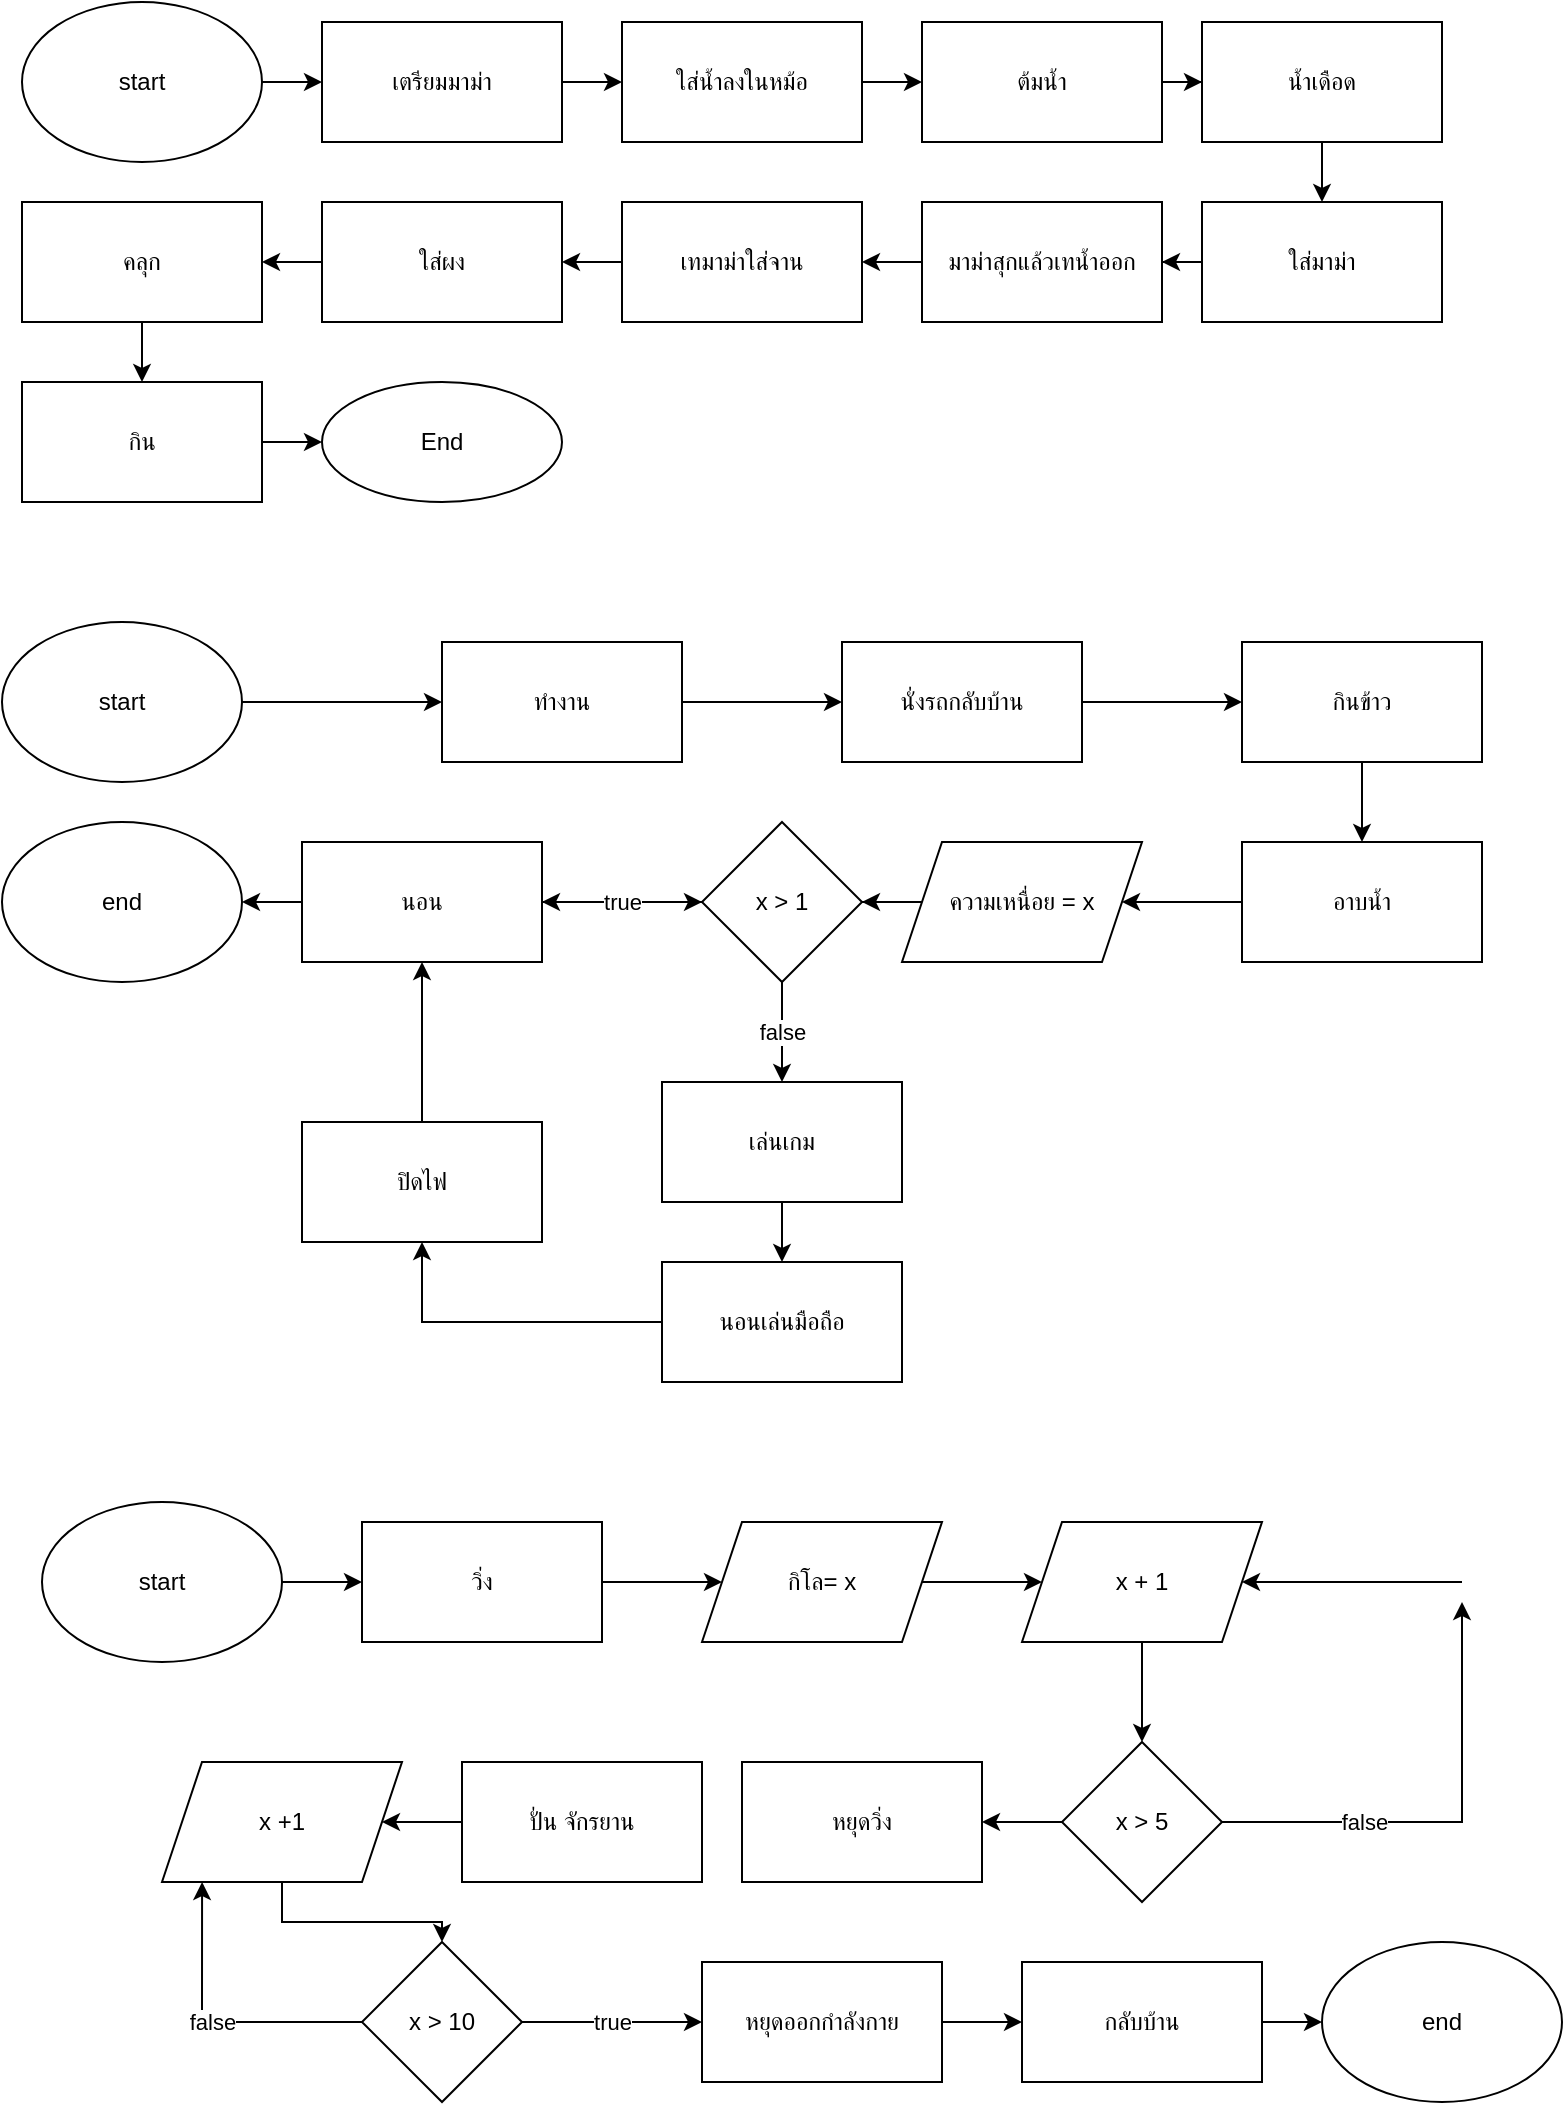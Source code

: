 <mxfile version="20.6.0" type="github">
  <diagram id="-UNeOo8vth_LtwBms9J3" name="Page-1">
    <mxGraphModel dx="1038" dy="579" grid="1" gridSize="10" guides="1" tooltips="1" connect="1" arrows="1" fold="1" page="1" pageScale="1" pageWidth="850" pageHeight="1100" math="0" shadow="0">
      <root>
        <mxCell id="0" />
        <mxCell id="1" parent="0" />
        <mxCell id="zoTnUmoQX1SKPd96RVCC-13" value="" style="edgeStyle=orthogonalEdgeStyle;rounded=0;orthogonalLoop=1;jettySize=auto;html=1;" edge="1" parent="1" source="zoTnUmoQX1SKPd96RVCC-1" target="zoTnUmoQX1SKPd96RVCC-4">
          <mxGeometry relative="1" as="geometry" />
        </mxCell>
        <mxCell id="zoTnUmoQX1SKPd96RVCC-1" value="start" style="ellipse;whiteSpace=wrap;html=1;" vertex="1" parent="1">
          <mxGeometry x="30" y="30" width="120" height="80" as="geometry" />
        </mxCell>
        <mxCell id="zoTnUmoQX1SKPd96RVCC-8" value="" style="edgeStyle=orthogonalEdgeStyle;rounded=0;orthogonalLoop=1;jettySize=auto;html=1;" edge="1" parent="1" source="zoTnUmoQX1SKPd96RVCC-4" target="zoTnUmoQX1SKPd96RVCC-7">
          <mxGeometry relative="1" as="geometry" />
        </mxCell>
        <mxCell id="zoTnUmoQX1SKPd96RVCC-4" value="เตรียมมาม่า" style="rounded=0;whiteSpace=wrap;html=1;" vertex="1" parent="1">
          <mxGeometry x="180" y="40" width="120" height="60" as="geometry" />
        </mxCell>
        <mxCell id="zoTnUmoQX1SKPd96RVCC-10" value="" style="edgeStyle=orthogonalEdgeStyle;rounded=0;orthogonalLoop=1;jettySize=auto;html=1;" edge="1" parent="1" source="zoTnUmoQX1SKPd96RVCC-7" target="zoTnUmoQX1SKPd96RVCC-9">
          <mxGeometry relative="1" as="geometry" />
        </mxCell>
        <mxCell id="zoTnUmoQX1SKPd96RVCC-7" value="ใส่น้ำลงในหม้อ" style="rounded=0;whiteSpace=wrap;html=1;" vertex="1" parent="1">
          <mxGeometry x="330" y="40" width="120" height="60" as="geometry" />
        </mxCell>
        <mxCell id="zoTnUmoQX1SKPd96RVCC-12" value="" style="edgeStyle=orthogonalEdgeStyle;rounded=0;orthogonalLoop=1;jettySize=auto;html=1;" edge="1" parent="1" source="zoTnUmoQX1SKPd96RVCC-9" target="zoTnUmoQX1SKPd96RVCC-11">
          <mxGeometry relative="1" as="geometry" />
        </mxCell>
        <mxCell id="zoTnUmoQX1SKPd96RVCC-9" value="ต้มน้ำ" style="rounded=0;whiteSpace=wrap;html=1;" vertex="1" parent="1">
          <mxGeometry x="480" y="40" width="120" height="60" as="geometry" />
        </mxCell>
        <mxCell id="zoTnUmoQX1SKPd96RVCC-15" value="" style="edgeStyle=orthogonalEdgeStyle;rounded=0;orthogonalLoop=1;jettySize=auto;html=1;" edge="1" parent="1" source="zoTnUmoQX1SKPd96RVCC-11" target="zoTnUmoQX1SKPd96RVCC-14">
          <mxGeometry relative="1" as="geometry" />
        </mxCell>
        <mxCell id="zoTnUmoQX1SKPd96RVCC-11" value="น้ำเดือด" style="rounded=0;whiteSpace=wrap;html=1;" vertex="1" parent="1">
          <mxGeometry x="620" y="40" width="120" height="60" as="geometry" />
        </mxCell>
        <mxCell id="zoTnUmoQX1SKPd96RVCC-17" value="" style="edgeStyle=orthogonalEdgeStyle;rounded=0;orthogonalLoop=1;jettySize=auto;html=1;" edge="1" parent="1" source="zoTnUmoQX1SKPd96RVCC-14" target="zoTnUmoQX1SKPd96RVCC-16">
          <mxGeometry relative="1" as="geometry" />
        </mxCell>
        <mxCell id="zoTnUmoQX1SKPd96RVCC-14" value="ใส่มาม่า" style="rounded=0;whiteSpace=wrap;html=1;" vertex="1" parent="1">
          <mxGeometry x="620" y="130" width="120" height="60" as="geometry" />
        </mxCell>
        <mxCell id="zoTnUmoQX1SKPd96RVCC-19" value="" style="edgeStyle=orthogonalEdgeStyle;rounded=0;orthogonalLoop=1;jettySize=auto;html=1;" edge="1" parent="1" source="zoTnUmoQX1SKPd96RVCC-16" target="zoTnUmoQX1SKPd96RVCC-18">
          <mxGeometry relative="1" as="geometry" />
        </mxCell>
        <mxCell id="zoTnUmoQX1SKPd96RVCC-16" value="มาม่าสุกแล้วเทน้ำออก&lt;br&gt;" style="rounded=0;whiteSpace=wrap;html=1;" vertex="1" parent="1">
          <mxGeometry x="480" y="130" width="120" height="60" as="geometry" />
        </mxCell>
        <mxCell id="zoTnUmoQX1SKPd96RVCC-21" value="" style="edgeStyle=orthogonalEdgeStyle;rounded=0;orthogonalLoop=1;jettySize=auto;html=1;" edge="1" parent="1" source="zoTnUmoQX1SKPd96RVCC-18" target="zoTnUmoQX1SKPd96RVCC-20">
          <mxGeometry relative="1" as="geometry" />
        </mxCell>
        <mxCell id="zoTnUmoQX1SKPd96RVCC-18" value="เทมาม่าใส่จาน" style="whiteSpace=wrap;html=1;rounded=0;" vertex="1" parent="1">
          <mxGeometry x="330" y="130" width="120" height="60" as="geometry" />
        </mxCell>
        <mxCell id="zoTnUmoQX1SKPd96RVCC-23" value="" style="edgeStyle=orthogonalEdgeStyle;rounded=0;orthogonalLoop=1;jettySize=auto;html=1;" edge="1" parent="1" source="zoTnUmoQX1SKPd96RVCC-20" target="zoTnUmoQX1SKPd96RVCC-22">
          <mxGeometry relative="1" as="geometry" />
        </mxCell>
        <mxCell id="zoTnUmoQX1SKPd96RVCC-20" value="ใส่ผง" style="whiteSpace=wrap;html=1;rounded=0;" vertex="1" parent="1">
          <mxGeometry x="180" y="130" width="120" height="60" as="geometry" />
        </mxCell>
        <mxCell id="zoTnUmoQX1SKPd96RVCC-25" value="" style="edgeStyle=orthogonalEdgeStyle;rounded=0;orthogonalLoop=1;jettySize=auto;html=1;" edge="1" parent="1" source="zoTnUmoQX1SKPd96RVCC-22" target="zoTnUmoQX1SKPd96RVCC-24">
          <mxGeometry relative="1" as="geometry" />
        </mxCell>
        <mxCell id="zoTnUmoQX1SKPd96RVCC-22" value="คลุก" style="whiteSpace=wrap;html=1;rounded=0;" vertex="1" parent="1">
          <mxGeometry x="30" y="130" width="120" height="60" as="geometry" />
        </mxCell>
        <mxCell id="zoTnUmoQX1SKPd96RVCC-28" value="" style="edgeStyle=orthogonalEdgeStyle;rounded=0;orthogonalLoop=1;jettySize=auto;html=1;" edge="1" parent="1" source="zoTnUmoQX1SKPd96RVCC-24" target="zoTnUmoQX1SKPd96RVCC-27">
          <mxGeometry relative="1" as="geometry" />
        </mxCell>
        <mxCell id="zoTnUmoQX1SKPd96RVCC-24" value="กิน" style="whiteSpace=wrap;html=1;rounded=0;" vertex="1" parent="1">
          <mxGeometry x="30" y="220" width="120" height="60" as="geometry" />
        </mxCell>
        <mxCell id="zoTnUmoQX1SKPd96RVCC-27" value="End" style="ellipse;whiteSpace=wrap;html=1;rounded=0;" vertex="1" parent="1">
          <mxGeometry x="180" y="220" width="120" height="60" as="geometry" />
        </mxCell>
        <mxCell id="zoTnUmoQX1SKPd96RVCC-45" value="" style="edgeStyle=orthogonalEdgeStyle;rounded=0;orthogonalLoop=1;jettySize=auto;html=1;" edge="1" parent="1" source="zoTnUmoQX1SKPd96RVCC-29" target="zoTnUmoQX1SKPd96RVCC-44">
          <mxGeometry relative="1" as="geometry" />
        </mxCell>
        <mxCell id="zoTnUmoQX1SKPd96RVCC-29" value="start" style="ellipse;whiteSpace=wrap;html=1;" vertex="1" parent="1">
          <mxGeometry x="20" y="340" width="120" height="80" as="geometry" />
        </mxCell>
        <mxCell id="zoTnUmoQX1SKPd96RVCC-47" value="" style="edgeStyle=orthogonalEdgeStyle;rounded=0;orthogonalLoop=1;jettySize=auto;html=1;" edge="1" parent="1" source="zoTnUmoQX1SKPd96RVCC-44" target="zoTnUmoQX1SKPd96RVCC-46">
          <mxGeometry relative="1" as="geometry" />
        </mxCell>
        <mxCell id="zoTnUmoQX1SKPd96RVCC-44" value="ทำงาน" style="whiteSpace=wrap;html=1;" vertex="1" parent="1">
          <mxGeometry x="240" y="350" width="120" height="60" as="geometry" />
        </mxCell>
        <mxCell id="zoTnUmoQX1SKPd96RVCC-49" value="" style="edgeStyle=orthogonalEdgeStyle;rounded=0;orthogonalLoop=1;jettySize=auto;html=1;" edge="1" parent="1" source="zoTnUmoQX1SKPd96RVCC-46" target="zoTnUmoQX1SKPd96RVCC-48">
          <mxGeometry relative="1" as="geometry" />
        </mxCell>
        <mxCell id="zoTnUmoQX1SKPd96RVCC-46" value="นั่งรถกลับบ้าน" style="whiteSpace=wrap;html=1;" vertex="1" parent="1">
          <mxGeometry x="440" y="350" width="120" height="60" as="geometry" />
        </mxCell>
        <mxCell id="zoTnUmoQX1SKPd96RVCC-51" value="" style="edgeStyle=orthogonalEdgeStyle;rounded=0;orthogonalLoop=1;jettySize=auto;html=1;" edge="1" parent="1" source="zoTnUmoQX1SKPd96RVCC-48" target="zoTnUmoQX1SKPd96RVCC-50">
          <mxGeometry relative="1" as="geometry" />
        </mxCell>
        <mxCell id="zoTnUmoQX1SKPd96RVCC-48" value="กินข้าว" style="whiteSpace=wrap;html=1;" vertex="1" parent="1">
          <mxGeometry x="640" y="350" width="120" height="60" as="geometry" />
        </mxCell>
        <mxCell id="zoTnUmoQX1SKPd96RVCC-55" value="" style="edgeStyle=orthogonalEdgeStyle;rounded=0;orthogonalLoop=1;jettySize=auto;html=1;" edge="1" parent="1" source="zoTnUmoQX1SKPd96RVCC-50" target="zoTnUmoQX1SKPd96RVCC-54">
          <mxGeometry relative="1" as="geometry" />
        </mxCell>
        <mxCell id="zoTnUmoQX1SKPd96RVCC-50" value="อาบน้ำ" style="whiteSpace=wrap;html=1;" vertex="1" parent="1">
          <mxGeometry x="640" y="450" width="120" height="60" as="geometry" />
        </mxCell>
        <mxCell id="zoTnUmoQX1SKPd96RVCC-57" value="" style="edgeStyle=orthogonalEdgeStyle;rounded=0;orthogonalLoop=1;jettySize=auto;html=1;" edge="1" parent="1" source="zoTnUmoQX1SKPd96RVCC-54" target="zoTnUmoQX1SKPd96RVCC-56">
          <mxGeometry relative="1" as="geometry" />
        </mxCell>
        <mxCell id="zoTnUmoQX1SKPd96RVCC-54" value="ความเหนื่อย = x" style="shape=parallelogram;perimeter=parallelogramPerimeter;whiteSpace=wrap;html=1;fixedSize=1;" vertex="1" parent="1">
          <mxGeometry x="470" y="450" width="120" height="60" as="geometry" />
        </mxCell>
        <mxCell id="zoTnUmoQX1SKPd96RVCC-59" value="" style="edgeStyle=orthogonalEdgeStyle;rounded=0;orthogonalLoop=1;jettySize=auto;html=1;" edge="1" parent="1" source="zoTnUmoQX1SKPd96RVCC-56" target="zoTnUmoQX1SKPd96RVCC-58">
          <mxGeometry relative="1" as="geometry" />
        </mxCell>
        <mxCell id="zoTnUmoQX1SKPd96RVCC-63" value="false" style="edgeStyle=orthogonalEdgeStyle;rounded=0;orthogonalLoop=1;jettySize=auto;html=1;" edge="1" parent="1" source="zoTnUmoQX1SKPd96RVCC-56" target="zoTnUmoQX1SKPd96RVCC-62">
          <mxGeometry relative="1" as="geometry" />
        </mxCell>
        <mxCell id="zoTnUmoQX1SKPd96RVCC-56" value="x &amp;gt; 1" style="rhombus;whiteSpace=wrap;html=1;" vertex="1" parent="1">
          <mxGeometry x="370" y="440" width="80" height="80" as="geometry" />
        </mxCell>
        <mxCell id="zoTnUmoQX1SKPd96RVCC-61" value="" style="edgeStyle=orthogonalEdgeStyle;rounded=0;orthogonalLoop=1;jettySize=auto;html=1;" edge="1" parent="1" source="zoTnUmoQX1SKPd96RVCC-58" target="zoTnUmoQX1SKPd96RVCC-60">
          <mxGeometry relative="1" as="geometry" />
        </mxCell>
        <mxCell id="zoTnUmoQX1SKPd96RVCC-66" value="true" style="edgeStyle=orthogonalEdgeStyle;rounded=0;orthogonalLoop=1;jettySize=auto;html=1;" edge="1" parent="1" source="zoTnUmoQX1SKPd96RVCC-58" target="zoTnUmoQX1SKPd96RVCC-56">
          <mxGeometry relative="1" as="geometry" />
        </mxCell>
        <mxCell id="zoTnUmoQX1SKPd96RVCC-58" value="นอน" style="whiteSpace=wrap;html=1;" vertex="1" parent="1">
          <mxGeometry x="170" y="450" width="120" height="60" as="geometry" />
        </mxCell>
        <mxCell id="zoTnUmoQX1SKPd96RVCC-60" value="end" style="ellipse;whiteSpace=wrap;html=1;" vertex="1" parent="1">
          <mxGeometry x="20" y="440" width="120" height="80" as="geometry" />
        </mxCell>
        <mxCell id="zoTnUmoQX1SKPd96RVCC-69" value="" style="edgeStyle=orthogonalEdgeStyle;rounded=0;orthogonalLoop=1;jettySize=auto;html=1;" edge="1" parent="1" source="zoTnUmoQX1SKPd96RVCC-62" target="zoTnUmoQX1SKPd96RVCC-68">
          <mxGeometry relative="1" as="geometry" />
        </mxCell>
        <mxCell id="zoTnUmoQX1SKPd96RVCC-62" value="เล่นเกม" style="whiteSpace=wrap;html=1;" vertex="1" parent="1">
          <mxGeometry x="350" y="570" width="120" height="60" as="geometry" />
        </mxCell>
        <mxCell id="zoTnUmoQX1SKPd96RVCC-74" style="edgeStyle=orthogonalEdgeStyle;rounded=0;orthogonalLoop=1;jettySize=auto;html=1;exitX=1;exitY=0.5;exitDx=0;exitDy=0;entryX=0;entryY=0.5;entryDx=0;entryDy=0;" edge="1" parent="1" source="zoTnUmoQX1SKPd96RVCC-67" target="zoTnUmoQX1SKPd96RVCC-73">
          <mxGeometry relative="1" as="geometry" />
        </mxCell>
        <mxCell id="zoTnUmoQX1SKPd96RVCC-67" value="start" style="ellipse;whiteSpace=wrap;html=1;" vertex="1" parent="1">
          <mxGeometry x="40" y="780" width="120" height="80" as="geometry" />
        </mxCell>
        <mxCell id="zoTnUmoQX1SKPd96RVCC-71" style="edgeStyle=orthogonalEdgeStyle;rounded=0;orthogonalLoop=1;jettySize=auto;html=1;exitX=0;exitY=0.5;exitDx=0;exitDy=0;entryX=0.5;entryY=1;entryDx=0;entryDy=0;" edge="1" parent="1" source="zoTnUmoQX1SKPd96RVCC-68" target="zoTnUmoQX1SKPd96RVCC-70">
          <mxGeometry relative="1" as="geometry" />
        </mxCell>
        <mxCell id="zoTnUmoQX1SKPd96RVCC-68" value="นอนเล่นมือถือ&lt;br&gt;" style="rounded=0;whiteSpace=wrap;html=1;" vertex="1" parent="1">
          <mxGeometry x="350" y="660" width="120" height="60" as="geometry" />
        </mxCell>
        <mxCell id="zoTnUmoQX1SKPd96RVCC-72" style="edgeStyle=orthogonalEdgeStyle;rounded=0;orthogonalLoop=1;jettySize=auto;html=1;exitX=0.5;exitY=0;exitDx=0;exitDy=0;" edge="1" parent="1" source="zoTnUmoQX1SKPd96RVCC-70" target="zoTnUmoQX1SKPd96RVCC-58">
          <mxGeometry relative="1" as="geometry" />
        </mxCell>
        <mxCell id="zoTnUmoQX1SKPd96RVCC-70" value="ปิดไฟ" style="rounded=0;whiteSpace=wrap;html=1;" vertex="1" parent="1">
          <mxGeometry x="170" y="590" width="120" height="60" as="geometry" />
        </mxCell>
        <mxCell id="zoTnUmoQX1SKPd96RVCC-76" style="edgeStyle=orthogonalEdgeStyle;rounded=0;orthogonalLoop=1;jettySize=auto;html=1;exitX=1;exitY=0.5;exitDx=0;exitDy=0;entryX=0;entryY=0.5;entryDx=0;entryDy=0;" edge="1" parent="1" source="zoTnUmoQX1SKPd96RVCC-73" target="zoTnUmoQX1SKPd96RVCC-75">
          <mxGeometry relative="1" as="geometry" />
        </mxCell>
        <mxCell id="zoTnUmoQX1SKPd96RVCC-73" value="วิ่ง" style="rounded=0;whiteSpace=wrap;html=1;" vertex="1" parent="1">
          <mxGeometry x="200" y="790" width="120" height="60" as="geometry" />
        </mxCell>
        <mxCell id="zoTnUmoQX1SKPd96RVCC-78" style="edgeStyle=orthogonalEdgeStyle;rounded=0;orthogonalLoop=1;jettySize=auto;html=1;exitX=1;exitY=0.5;exitDx=0;exitDy=0;entryX=0;entryY=0.5;entryDx=0;entryDy=0;" edge="1" parent="1" source="zoTnUmoQX1SKPd96RVCC-75" target="zoTnUmoQX1SKPd96RVCC-77">
          <mxGeometry relative="1" as="geometry" />
        </mxCell>
        <mxCell id="zoTnUmoQX1SKPd96RVCC-75" value="กิโล= x" style="shape=parallelogram;perimeter=parallelogramPerimeter;whiteSpace=wrap;html=1;fixedSize=1;" vertex="1" parent="1">
          <mxGeometry x="370" y="790" width="120" height="60" as="geometry" />
        </mxCell>
        <mxCell id="zoTnUmoQX1SKPd96RVCC-80" style="edgeStyle=orthogonalEdgeStyle;rounded=0;orthogonalLoop=1;jettySize=auto;html=1;entryX=0.5;entryY=0;entryDx=0;entryDy=0;" edge="1" parent="1" source="zoTnUmoQX1SKPd96RVCC-77" target="zoTnUmoQX1SKPd96RVCC-79">
          <mxGeometry relative="1" as="geometry" />
        </mxCell>
        <mxCell id="zoTnUmoQX1SKPd96RVCC-77" value="x + 1" style="shape=parallelogram;perimeter=parallelogramPerimeter;whiteSpace=wrap;html=1;fixedSize=1;" vertex="1" parent="1">
          <mxGeometry x="530" y="790" width="120" height="60" as="geometry" />
        </mxCell>
        <mxCell id="zoTnUmoQX1SKPd96RVCC-82" style="edgeStyle=orthogonalEdgeStyle;rounded=0;orthogonalLoop=1;jettySize=auto;html=1;exitX=1;exitY=0.5;exitDx=0;exitDy=0;" edge="1" parent="1" source="zoTnUmoQX1SKPd96RVCC-79">
          <mxGeometry relative="1" as="geometry">
            <mxPoint x="750" y="830" as="targetPoint" />
            <Array as="points">
              <mxPoint x="750" y="940" />
            </Array>
          </mxGeometry>
        </mxCell>
        <mxCell id="zoTnUmoQX1SKPd96RVCC-84" value="false" style="edgeLabel;html=1;align=center;verticalAlign=middle;resizable=0;points=[];" vertex="1" connectable="0" parent="zoTnUmoQX1SKPd96RVCC-82">
          <mxGeometry x="-0.386" relative="1" as="geometry">
            <mxPoint as="offset" />
          </mxGeometry>
        </mxCell>
        <mxCell id="zoTnUmoQX1SKPd96RVCC-86" value="" style="edgeStyle=orthogonalEdgeStyle;rounded=0;orthogonalLoop=1;jettySize=auto;html=1;" edge="1" parent="1" source="zoTnUmoQX1SKPd96RVCC-79" target="zoTnUmoQX1SKPd96RVCC-85">
          <mxGeometry relative="1" as="geometry" />
        </mxCell>
        <mxCell id="zoTnUmoQX1SKPd96RVCC-79" value="x &amp;gt; 5" style="rhombus;whiteSpace=wrap;html=1;" vertex="1" parent="1">
          <mxGeometry x="550" y="900" width="80" height="80" as="geometry" />
        </mxCell>
        <mxCell id="zoTnUmoQX1SKPd96RVCC-83" value="" style="endArrow=classic;html=1;rounded=0;entryX=1;entryY=0.5;entryDx=0;entryDy=0;" edge="1" parent="1" target="zoTnUmoQX1SKPd96RVCC-77">
          <mxGeometry width="50" height="50" relative="1" as="geometry">
            <mxPoint x="750" y="820" as="sourcePoint" />
            <mxPoint x="720" y="750" as="targetPoint" />
          </mxGeometry>
        </mxCell>
        <mxCell id="zoTnUmoQX1SKPd96RVCC-85" value="หยุดวิ่ง" style="rounded=0;whiteSpace=wrap;html=1;" vertex="1" parent="1">
          <mxGeometry x="390" y="910" width="120" height="60" as="geometry" />
        </mxCell>
        <mxCell id="zoTnUmoQX1SKPd96RVCC-97" value="" style="edgeStyle=orthogonalEdgeStyle;rounded=0;orthogonalLoop=1;jettySize=auto;html=1;" edge="1" parent="1" source="zoTnUmoQX1SKPd96RVCC-94" target="zoTnUmoQX1SKPd96RVCC-96">
          <mxGeometry relative="1" as="geometry" />
        </mxCell>
        <mxCell id="zoTnUmoQX1SKPd96RVCC-94" value="ปั่น จักรยาน" style="rounded=0;whiteSpace=wrap;html=1;" vertex="1" parent="1">
          <mxGeometry x="250" y="910" width="120" height="60" as="geometry" />
        </mxCell>
        <mxCell id="zoTnUmoQX1SKPd96RVCC-99" value="" style="edgeStyle=orthogonalEdgeStyle;rounded=0;orthogonalLoop=1;jettySize=auto;html=1;" edge="1" parent="1" source="zoTnUmoQX1SKPd96RVCC-96" target="zoTnUmoQX1SKPd96RVCC-98">
          <mxGeometry relative="1" as="geometry" />
        </mxCell>
        <mxCell id="zoTnUmoQX1SKPd96RVCC-96" value="x +1&lt;br&gt;" style="shape=parallelogram;perimeter=parallelogramPerimeter;whiteSpace=wrap;html=1;fixedSize=1;" vertex="1" parent="1">
          <mxGeometry x="100" y="910" width="120" height="60" as="geometry" />
        </mxCell>
        <mxCell id="zoTnUmoQX1SKPd96RVCC-102" value="true" style="edgeStyle=orthogonalEdgeStyle;rounded=0;orthogonalLoop=1;jettySize=auto;html=1;" edge="1" parent="1" source="zoTnUmoQX1SKPd96RVCC-98" target="zoTnUmoQX1SKPd96RVCC-100">
          <mxGeometry relative="1" as="geometry" />
        </mxCell>
        <mxCell id="zoTnUmoQX1SKPd96RVCC-112" value="false" style="edgeStyle=orthogonalEdgeStyle;rounded=0;orthogonalLoop=1;jettySize=auto;html=1;exitX=0;exitY=0.5;exitDx=0;exitDy=0;entryX=0.167;entryY=1;entryDx=0;entryDy=0;entryPerimeter=0;" edge="1" parent="1" source="zoTnUmoQX1SKPd96RVCC-98" target="zoTnUmoQX1SKPd96RVCC-96">
          <mxGeometry relative="1" as="geometry" />
        </mxCell>
        <mxCell id="zoTnUmoQX1SKPd96RVCC-98" value="x &amp;gt; 10" style="rhombus;whiteSpace=wrap;html=1;" vertex="1" parent="1">
          <mxGeometry x="200" y="1000" width="80" height="80" as="geometry" />
        </mxCell>
        <mxCell id="zoTnUmoQX1SKPd96RVCC-110" value="" style="edgeStyle=orthogonalEdgeStyle;rounded=0;orthogonalLoop=1;jettySize=auto;html=1;" edge="1" parent="1" source="zoTnUmoQX1SKPd96RVCC-100" target="zoTnUmoQX1SKPd96RVCC-108">
          <mxGeometry relative="1" as="geometry" />
        </mxCell>
        <mxCell id="zoTnUmoQX1SKPd96RVCC-100" value="หยุดออกกำลังกาย" style="rounded=0;whiteSpace=wrap;html=1;" vertex="1" parent="1">
          <mxGeometry x="370" y="1010" width="120" height="60" as="geometry" />
        </mxCell>
        <mxCell id="zoTnUmoQX1SKPd96RVCC-101" value="end" style="ellipse;whiteSpace=wrap;html=1;" vertex="1" parent="1">
          <mxGeometry x="680" y="1000" width="120" height="80" as="geometry" />
        </mxCell>
        <mxCell id="zoTnUmoQX1SKPd96RVCC-111" value="" style="edgeStyle=orthogonalEdgeStyle;rounded=0;orthogonalLoop=1;jettySize=auto;html=1;" edge="1" parent="1" source="zoTnUmoQX1SKPd96RVCC-108" target="zoTnUmoQX1SKPd96RVCC-101">
          <mxGeometry relative="1" as="geometry" />
        </mxCell>
        <mxCell id="zoTnUmoQX1SKPd96RVCC-108" value="กลับบ้าน" style="rounded=0;whiteSpace=wrap;html=1;" vertex="1" parent="1">
          <mxGeometry x="530" y="1010" width="120" height="60" as="geometry" />
        </mxCell>
      </root>
    </mxGraphModel>
  </diagram>
</mxfile>
